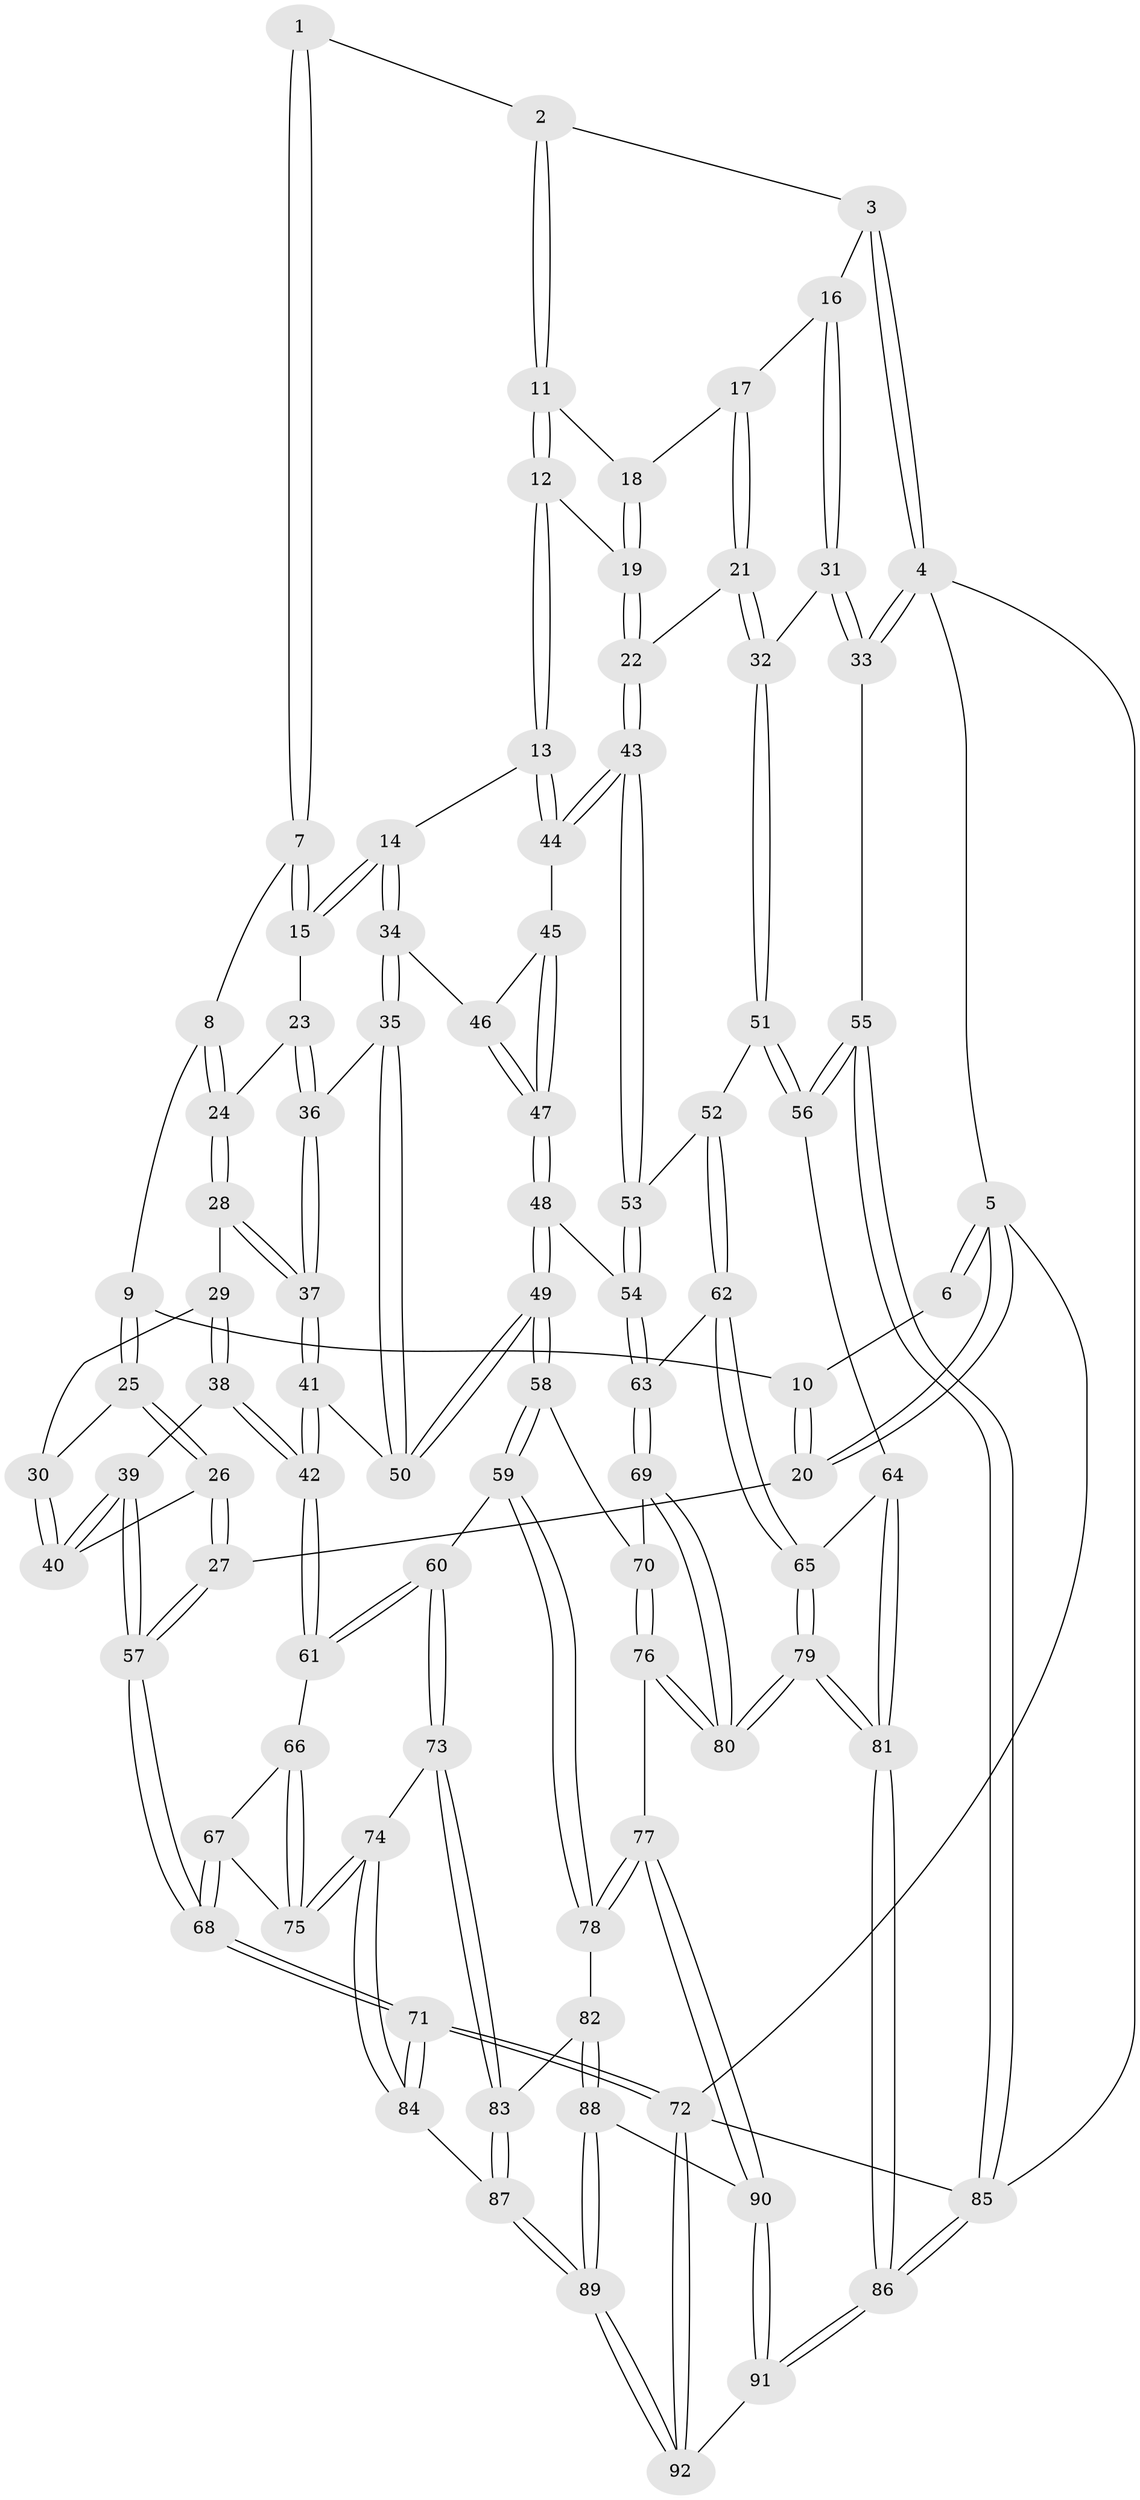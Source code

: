 // Generated by graph-tools (version 1.1) at 2025/03/03/09/25 03:03:17]
// undirected, 92 vertices, 227 edges
graph export_dot {
graph [start="1"]
  node [color=gray90,style=filled];
  1 [pos="+0.41855315501680684+0"];
  2 [pos="+0.6446467153328088+0"];
  3 [pos="+0.7674969301769091+0"];
  4 [pos="+1+0"];
  5 [pos="+0+0"];
  6 [pos="+0.0005875263112127095+0"];
  7 [pos="+0.35849035757805314+0.00044848159591750054"];
  8 [pos="+0.2923286627083326+0.08343891643594537"];
  9 [pos="+0.153274535325433+0.11166454937952511"];
  10 [pos="+0.13228325760980256+0.0832381332204031"];
  11 [pos="+0.6568841664088848+0"];
  12 [pos="+0.6129547096175143+0.13966465771487047"];
  13 [pos="+0.6017943277646435+0.15872862176296884"];
  14 [pos="+0.5040023250614057+0.18737995030835003"];
  15 [pos="+0.44022866127878146+0.1489242789952908"];
  16 [pos="+0.9284499335399969+0.12335971749543943"];
  17 [pos="+0.803618898776414+0.11367012699291773"];
  18 [pos="+0.7832574243182434+0.0946025296479051"];
  19 [pos="+0.7396106923577049+0.19988993049770498"];
  20 [pos="+0+0.1401797751743058"];
  21 [pos="+0.8047667259309925+0.2368471837912627"];
  22 [pos="+0.7879710752585173+0.23651206061857796"];
  23 [pos="+0.39636540161556677+0.1836619822995841"];
  24 [pos="+0.3009500011142665+0.14746287852363196"];
  25 [pos="+0.14114546078989687+0.1579588119354977"];
  26 [pos="+0.12627042436203662+0.18415218241458808"];
  27 [pos="+0+0.27040897621302495"];
  28 [pos="+0.299129026282497+0.17015127220123988"];
  29 [pos="+0.24779014501065658+0.20994554198327314"];
  30 [pos="+0.2273114143162708+0.20185825802042326"];
  31 [pos="+0.9837404053515622+0.16742209074081577"];
  32 [pos="+0.8494961216039256+0.26298351749857196"];
  33 [pos="+1+0.17410427852655477"];
  34 [pos="+0.47569307555804397+0.24102215173575828"];
  35 [pos="+0.4445258681110953+0.26146196120469317"];
  36 [pos="+0.3587030382481749+0.27141862363345554"];
  37 [pos="+0.35196478966214984+0.2747956784180289"];
  38 [pos="+0.22369973941135074+0.36930393265926553"];
  39 [pos="+0.19136776093599064+0.3572705270238851"];
  40 [pos="+0.16623592075722726+0.2866848471571"];
  41 [pos="+0.330978491729165+0.3125325712706413"];
  42 [pos="+0.2397831703891703+0.3795572822129769"];
  43 [pos="+0.690143709892192+0.30000994605350967"];
  44 [pos="+0.625337949946142+0.2614704552751557"];
  45 [pos="+0.6200701242547203+0.26865108995629666"];
  46 [pos="+0.5001852576303403+0.2796182376984755"];
  47 [pos="+0.5485917667116439+0.3742117512190992"];
  48 [pos="+0.5384207066992213+0.41193199867658176"];
  49 [pos="+0.5102619805682769+0.43068420608455626"];
  50 [pos="+0.4671312580855197+0.3835627504371747"];
  51 [pos="+0.8523446041863182+0.3335535760052957"];
  52 [pos="+0.7965786156179775+0.3931681552324206"];
  53 [pos="+0.7244450380865045+0.3926077252920675"];
  54 [pos="+0.6754201082249612+0.43823954656411357"];
  55 [pos="+1+0.4678770065703877"];
  56 [pos="+1+0.4685322872459279"];
  57 [pos="+0+0.41347402994707666"];
  58 [pos="+0.47733834285654775+0.4930472964440833"];
  59 [pos="+0.3477862103807499+0.5351096495647945"];
  60 [pos="+0.3337259284800578+0.5366515751386121"];
  61 [pos="+0.2518763063307915+0.4181271481042145"];
  62 [pos="+0.8572232434290437+0.5306790642385797"];
  63 [pos="+0.6950052015790369+0.5426225701575207"];
  64 [pos="+0.9166086804678326+0.5499188905005603"];
  65 [pos="+0.8726322964822413+0.5410210535987718"];
  66 [pos="+0.18448033705419684+0.47544519724440987"];
  67 [pos="+0.005747691464601747+0.5517179935966622"];
  68 [pos="+0+0.48863987504754547"];
  69 [pos="+0.6727730730346251+0.5810107884665819"];
  70 [pos="+0.4975900051372022+0.5169601969293028"];
  71 [pos="+0+1"];
  72 [pos="+0+1"];
  73 [pos="+0.25280940483985365+0.6892670151828867"];
  74 [pos="+0.20824756730576952+0.6980874944974874"];
  75 [pos="+0.1177041756804651+0.6179713028054066"];
  76 [pos="+0.5560799455791723+0.7391049886962001"];
  77 [pos="+0.5508562625172512+0.7416758355179487"];
  78 [pos="+0.5252389262890227+0.7415293809479823"];
  79 [pos="+0.7002869519173638+0.7499725136845898"];
  80 [pos="+0.6744808522512734+0.7336198172460657"];
  81 [pos="+0.8755181583956063+0.9445943750843947"];
  82 [pos="+0.3968689630873053+0.7728231291813159"];
  83 [pos="+0.31002934909911334+0.7438834154871785"];
  84 [pos="+0.016741352402385754+0.9128558953878797"];
  85 [pos="+1+1"];
  86 [pos="+1+1"];
  87 [pos="+0.2926868668592584+0.8984368341072624"];
  88 [pos="+0.42078478340582365+0.9351103361694911"];
  89 [pos="+0.37538712699311394+1"];
  90 [pos="+0.5249359659700723+0.8870540624080864"];
  91 [pos="+0.7924462929876779+1"];
  92 [pos="+0.37182895304236435+1"];
  1 -- 2;
  1 -- 7;
  1 -- 7;
  2 -- 3;
  2 -- 11;
  2 -- 11;
  3 -- 4;
  3 -- 4;
  3 -- 16;
  4 -- 5;
  4 -- 33;
  4 -- 33;
  4 -- 85;
  5 -- 6;
  5 -- 6;
  5 -- 20;
  5 -- 20;
  5 -- 72;
  6 -- 10;
  7 -- 8;
  7 -- 15;
  7 -- 15;
  8 -- 9;
  8 -- 24;
  8 -- 24;
  9 -- 10;
  9 -- 25;
  9 -- 25;
  10 -- 20;
  10 -- 20;
  11 -- 12;
  11 -- 12;
  11 -- 18;
  12 -- 13;
  12 -- 13;
  12 -- 19;
  13 -- 14;
  13 -- 44;
  13 -- 44;
  14 -- 15;
  14 -- 15;
  14 -- 34;
  14 -- 34;
  15 -- 23;
  16 -- 17;
  16 -- 31;
  16 -- 31;
  17 -- 18;
  17 -- 21;
  17 -- 21;
  18 -- 19;
  18 -- 19;
  19 -- 22;
  19 -- 22;
  20 -- 27;
  21 -- 22;
  21 -- 32;
  21 -- 32;
  22 -- 43;
  22 -- 43;
  23 -- 24;
  23 -- 36;
  23 -- 36;
  24 -- 28;
  24 -- 28;
  25 -- 26;
  25 -- 26;
  25 -- 30;
  26 -- 27;
  26 -- 27;
  26 -- 40;
  27 -- 57;
  27 -- 57;
  28 -- 29;
  28 -- 37;
  28 -- 37;
  29 -- 30;
  29 -- 38;
  29 -- 38;
  30 -- 40;
  30 -- 40;
  31 -- 32;
  31 -- 33;
  31 -- 33;
  32 -- 51;
  32 -- 51;
  33 -- 55;
  34 -- 35;
  34 -- 35;
  34 -- 46;
  35 -- 36;
  35 -- 50;
  35 -- 50;
  36 -- 37;
  36 -- 37;
  37 -- 41;
  37 -- 41;
  38 -- 39;
  38 -- 42;
  38 -- 42;
  39 -- 40;
  39 -- 40;
  39 -- 57;
  39 -- 57;
  41 -- 42;
  41 -- 42;
  41 -- 50;
  42 -- 61;
  42 -- 61;
  43 -- 44;
  43 -- 44;
  43 -- 53;
  43 -- 53;
  44 -- 45;
  45 -- 46;
  45 -- 47;
  45 -- 47;
  46 -- 47;
  46 -- 47;
  47 -- 48;
  47 -- 48;
  48 -- 49;
  48 -- 49;
  48 -- 54;
  49 -- 50;
  49 -- 50;
  49 -- 58;
  49 -- 58;
  51 -- 52;
  51 -- 56;
  51 -- 56;
  52 -- 53;
  52 -- 62;
  52 -- 62;
  53 -- 54;
  53 -- 54;
  54 -- 63;
  54 -- 63;
  55 -- 56;
  55 -- 56;
  55 -- 85;
  55 -- 85;
  56 -- 64;
  57 -- 68;
  57 -- 68;
  58 -- 59;
  58 -- 59;
  58 -- 70;
  59 -- 60;
  59 -- 78;
  59 -- 78;
  60 -- 61;
  60 -- 61;
  60 -- 73;
  60 -- 73;
  61 -- 66;
  62 -- 63;
  62 -- 65;
  62 -- 65;
  63 -- 69;
  63 -- 69;
  64 -- 65;
  64 -- 81;
  64 -- 81;
  65 -- 79;
  65 -- 79;
  66 -- 67;
  66 -- 75;
  66 -- 75;
  67 -- 68;
  67 -- 68;
  67 -- 75;
  68 -- 71;
  68 -- 71;
  69 -- 70;
  69 -- 80;
  69 -- 80;
  70 -- 76;
  70 -- 76;
  71 -- 72;
  71 -- 72;
  71 -- 84;
  71 -- 84;
  72 -- 92;
  72 -- 92;
  72 -- 85;
  73 -- 74;
  73 -- 83;
  73 -- 83;
  74 -- 75;
  74 -- 75;
  74 -- 84;
  74 -- 84;
  76 -- 77;
  76 -- 80;
  76 -- 80;
  77 -- 78;
  77 -- 78;
  77 -- 90;
  77 -- 90;
  78 -- 82;
  79 -- 80;
  79 -- 80;
  79 -- 81;
  79 -- 81;
  81 -- 86;
  81 -- 86;
  82 -- 83;
  82 -- 88;
  82 -- 88;
  83 -- 87;
  83 -- 87;
  84 -- 87;
  85 -- 86;
  85 -- 86;
  86 -- 91;
  86 -- 91;
  87 -- 89;
  87 -- 89;
  88 -- 89;
  88 -- 89;
  88 -- 90;
  89 -- 92;
  89 -- 92;
  90 -- 91;
  90 -- 91;
  91 -- 92;
}

